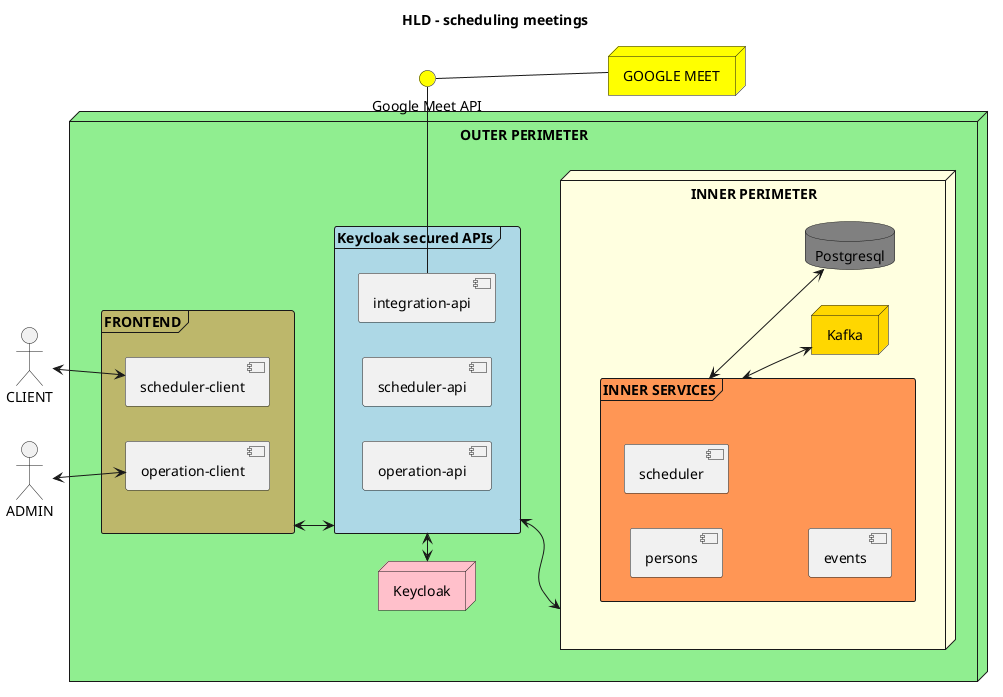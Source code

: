 @startuml
'https://plantuml.com/component-diagram
left to right direction

title "HLD - scheduling meetings"

actor "CLIENT" as user
actor "ADMIN" as admin

node "GOOGLE MEET" AS googlePlatform #yellow
() "Google Meet API" AS googleApi #yellow
googleApi -- googlePlatform

node "OUTER PERIMETER" #lightgreen{
    frame "FRONTEND" AS front #darkkhaki {
        [operation-client]
        [scheduler-client]
    }

    node "Keycloak" AS k #pink

    frame "Keycloak secured APIs" AS APIs #lightblue{
      [scheduler-api]
      [operation-api]
      [integration-api] - googleApi
    }

    front <-down-> APIs
    APIs <-> k
    user <-down-> [scheduler-client]
    admin <-down-> [operation-client]

    node "INNER PERIMETER" as inner #lightyellow{
        node "Kafka" as kafka #gold
        database "Postgresql" as db #grey {
        }

        frame "INNER SERVICES" as services #FF9655 {
            [persons]
            [scheduler]
            [events]
        }

        services <--> db
        services <--> kafka
    }

    inner <-up-> APIs

}




@enduml